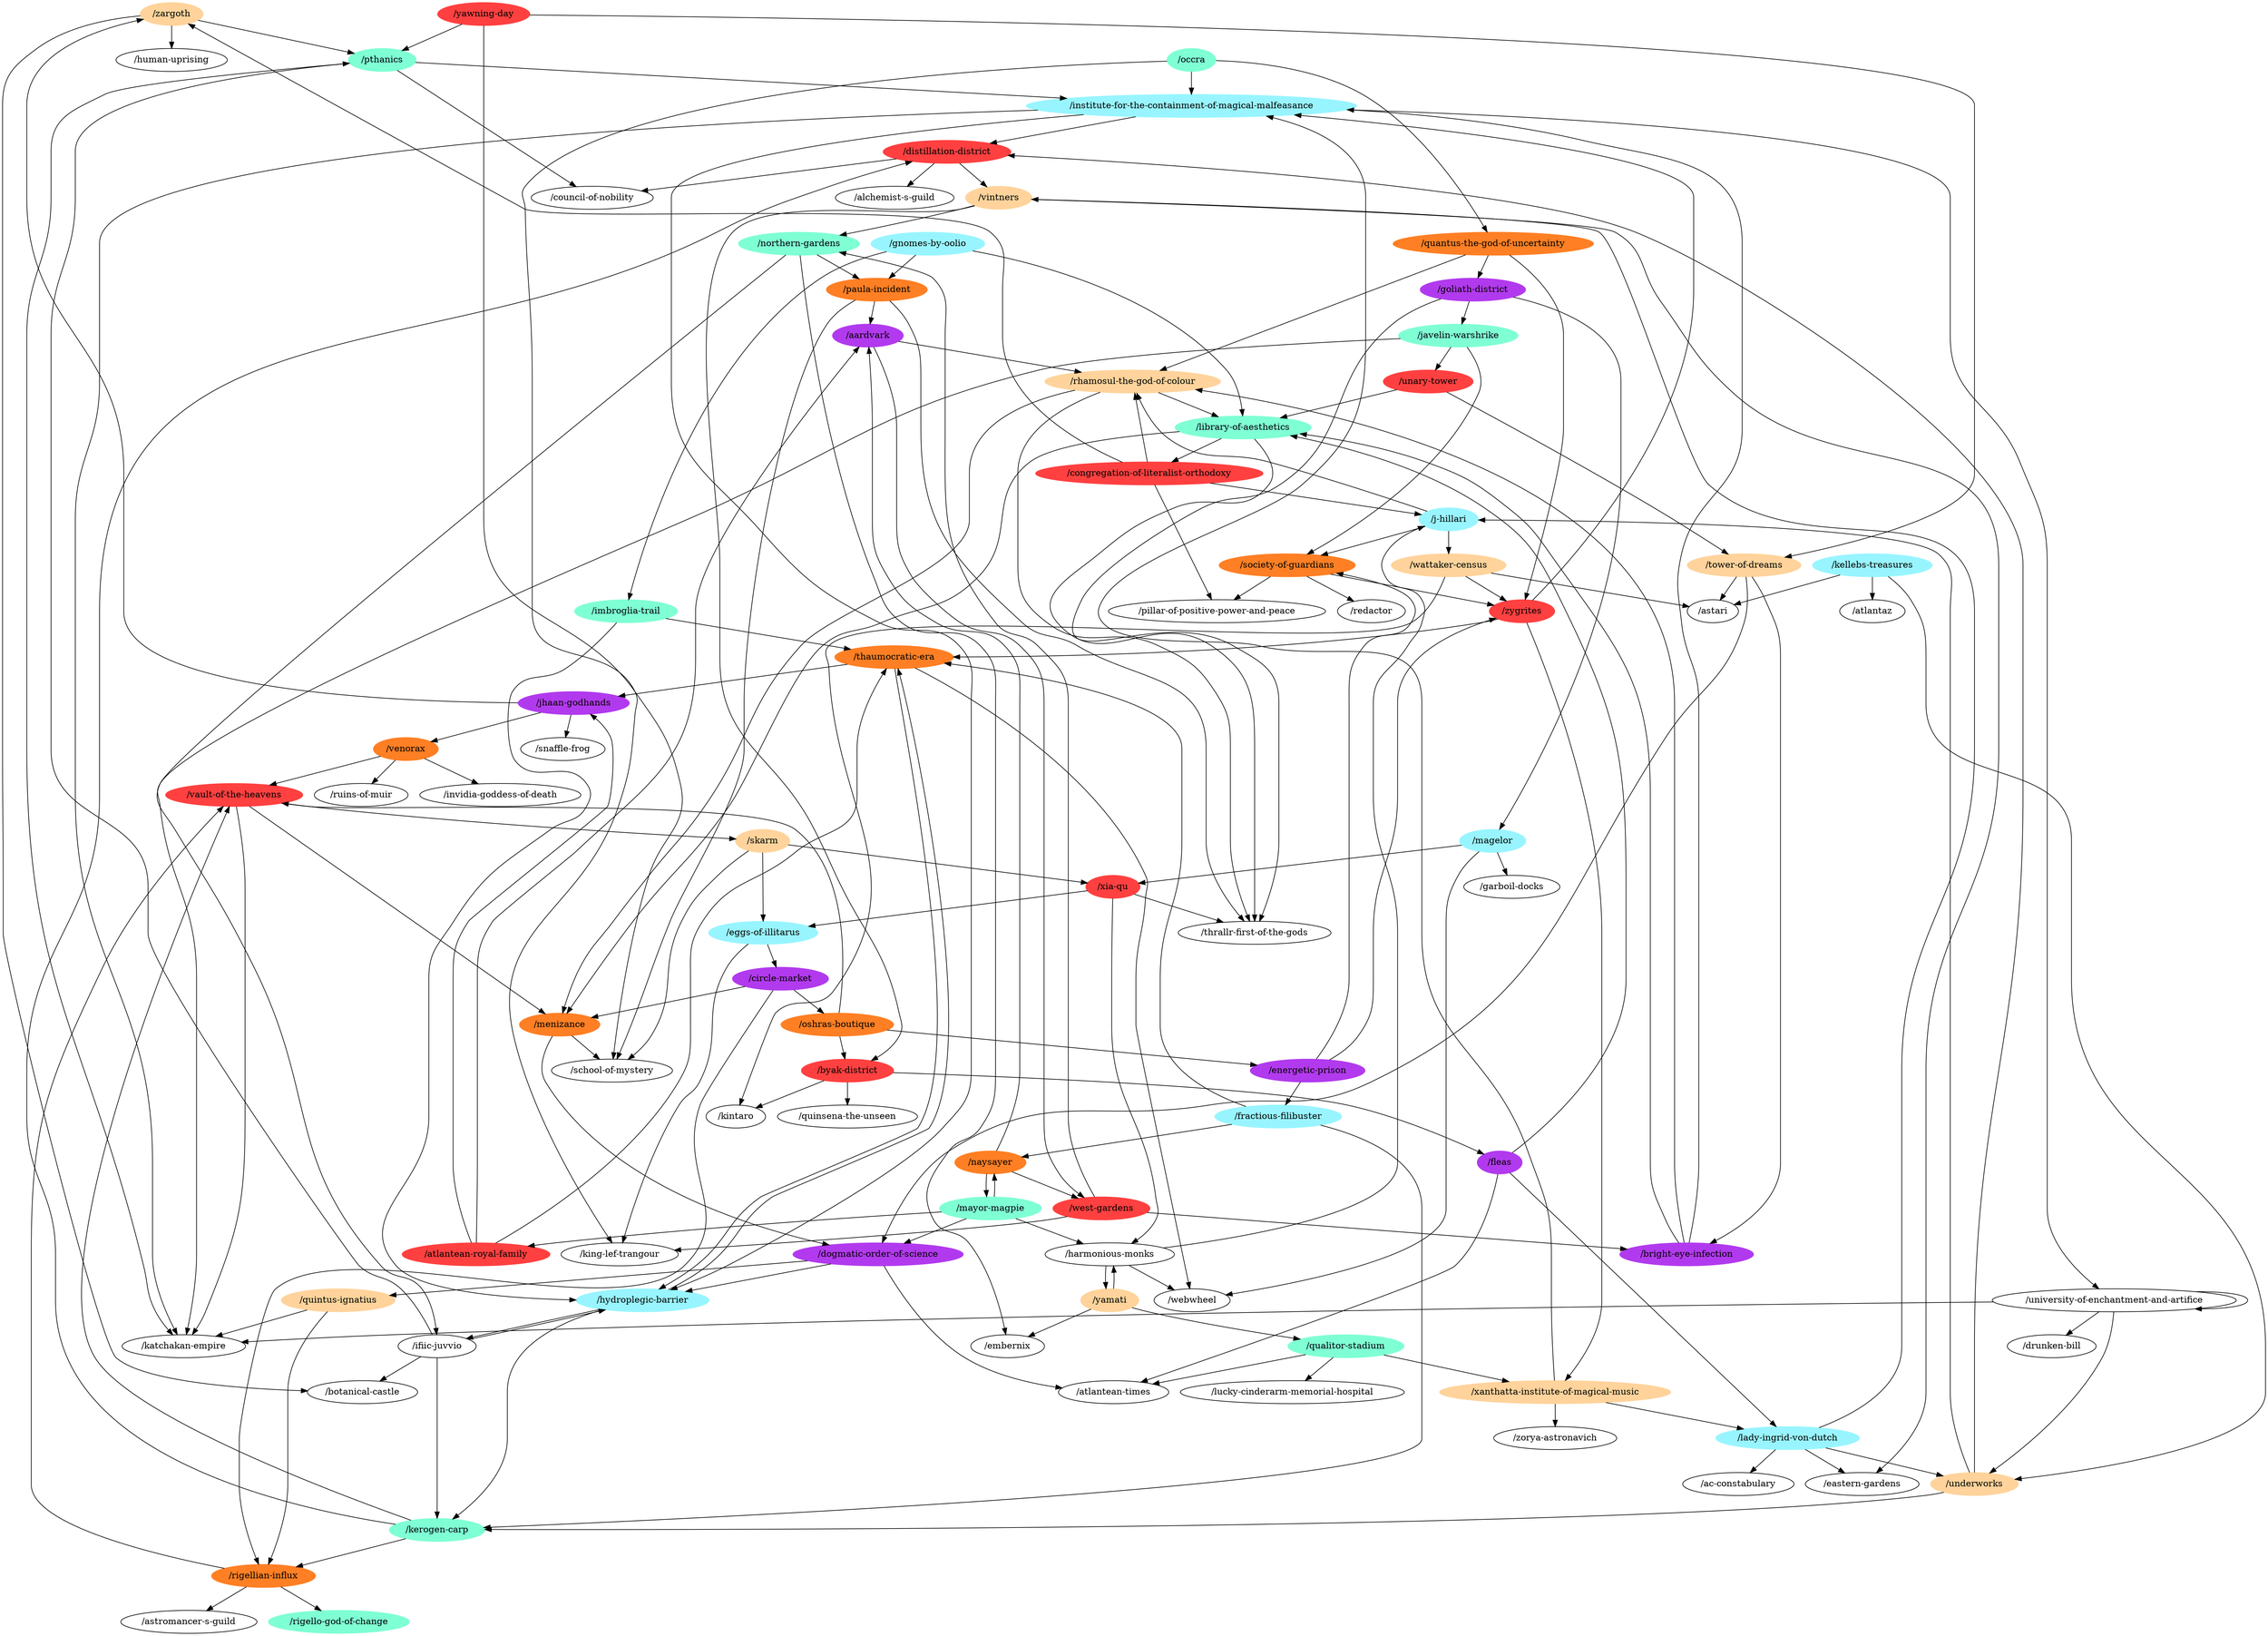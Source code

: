 digraph G {
"/botanical-castle";
"/occra" [color=aquamarine,style=filled];
"/underworks" [color=burlywood1,style=filled];
"/institute-for-the-containment-of-magical-malfeasance" [color=cadetblue1,style=filled];
"/j-hillari" [color=cadetblue1,style=filled];
"/thrallr-first-of-the-gods";
"/harmonious-monks";
"/unary-tower" [color=brown1,style=filled];
"/kerogen-carp" [color=aquamarine,style=filled];
"/goliath-district" [color=darkorchid2,style=filled];
"/atlantean-times";
"/zorya-astronavich";
"/snaffle-frog";
"/skarm" [color=burlywood1,style=filled];
"/redactor";
"/zargoth" [color=burlywood1,style=filled];
"/kintaro";
"/energetic-prison" [color=darkorchid2,style=filled];
"/javelin-warshrike" [color=aquamarine,style=filled];
"/school-of-mystery";
"/imbroglia-trail" [color=aquamarine,style=filled];
"/king-lef-trangour";
"/rhamosul-the-god-of-colour" [color=burlywood1,style=filled];
"/quinsena-the-unseen";
"/eggs-of-illitarus" [color=cadetblue1,style=filled];
"/quantus-the-god-of-uncertainty" [color=chocolate1,style=filled];
"/venorax" [color=chocolate1,style=filled];
"/distillation-district" [color=brown1,style=filled];
"/wattaker-census" [color=burlywood1,style=filled];
"/kellebs-treasures" [color=cadetblue1,style=filled];
"/paula-incident" [color=chocolate1,style=filled];
"/naysayer" [color=chocolate1,style=filled];
"/lady-ingrid-von-dutch" [color=cadetblue1,style=filled];
"/ifiic-juvvio";
"/northern-gardens" [color=aquamarine,style=filled];
"/quintus-ignatius" [color=burlywood1,style=filled];
"/human-uprising";
"/bright-eye-infection" [color=darkorchid2,style=filled];
"/society-of-guardians" [color=chocolate1,style=filled];
"/byak-district" [color=brown1,style=filled];
"/xanthatta-institute-of-magical-music" [color=burlywood1,style=filled];
"/vault-of-the-heavens" [color=brown1,style=filled];
"/jhaan-godhands" [color=darkorchid2,style=filled];
"/atlantaz";
"/west-gardens" [color=brown1,style=filled];
"/vintners" [color=burlywood1,style=filled];
"/xia-qu" [color=brown1,style=filled];
"/thaumocratic-era" [color=chocolate1,style=filled];
"/garboil-docks";
"/ac-constabulary";
"/pillar-of-positive-power-and-peace";
"/council-of-nobility";
"/mayor-magpie" [color=aquamarine,style=filled];
"/astari";
"/yamati" [color=burlywood1,style=filled];
"/yawning-day" [color=brown1,style=filled];
"/drunken-bill";
"/tower-of-dreams" [color=burlywood1,style=filled];
"/lucky-cinderarm-memorial-hospital";
"/eastern-gardens";
"/zygrites" [color=brown1,style=filled];
"/astromancer-s-guild";
"/atlantean-royal-family" [color=brown1,style=filled];
"/oshras-boutique" [color=chocolate1,style=filled];
"/fleas" [color=darkorchid2,style=filled];
"/rigello-god-of-change" [color=aquamarine,style=filled];
"/pthanics" [color=aquamarine,style=filled];
"/alchemist-s-guild";
"/embernix";
"/dogmatic-order-of-science" [color=darkorchid2,style=filled];
"/congregation-of-literalist-orthodoxy" [color=brown1,style=filled];
"/rigellian-influx" [color=chocolate1,style=filled];
"/fractious-filibuster" [color=cadetblue1,style=filled];
"/ruins-of-muir";
"/hydroplegic-barrier" [color=cadetblue1,style=filled];
"/gnomes-by-oolio" [color=cadetblue1,style=filled];
"/library-of-aesthetics" [color=aquamarine,style=filled];
"/circle-market" [color=darkorchid2,style=filled];
"/menizance" [color=chocolate1,style=filled];
"/qualitor-stadium" [color=aquamarine,style=filled];
"/magelor" [color=cadetblue1,style=filled];
"/university-of-enchantment-and-artifice";
"/webwheel";
"/invidia-goddess-of-death";
"/katchakan-empire";
"/aardvark" [color=darkorchid2,style=filled];
"/occra" -> "/institute-for-the-containment-of-magical-malfeasance";
"/occra" -> "/king-lef-trangour";
"/occra" -> "/quantus-the-god-of-uncertainty";
"/underworks" -> "/j-hillari";
"/underworks" -> "/kerogen-carp";
"/underworks" -> "/distillation-district";
"/institute-for-the-containment-of-magical-malfeasance" -> "/distillation-district";
"/institute-for-the-containment-of-magical-malfeasance" -> "/hydroplegic-barrier";
"/institute-for-the-containment-of-magical-malfeasance" -> "/university-of-enchantment-and-artifice";
"/institute-for-the-containment-of-magical-malfeasance" -> "/katchakan-empire";
"/j-hillari" -> "/rhamosul-the-god-of-colour";
"/j-hillari" -> "/wattaker-census";
"/j-hillari" -> "/society-of-guardians";
"/harmonious-monks" -> "/j-hillari";
"/harmonious-monks" -> "/yamati";
"/harmonious-monks" -> "/webwheel";
"/unary-tower" -> "/tower-of-dreams";
"/unary-tower" -> "/library-of-aesthetics";
"/kerogen-carp" -> "/distillation-district";
"/kerogen-carp" -> "/vault-of-the-heavens";
"/kerogen-carp" -> "/rigellian-influx";
"/goliath-district" -> "/thrallr-first-of-the-gods";
"/goliath-district" -> "/javelin-warshrike";
"/goliath-district" -> "/magelor";
"/skarm" -> "/school-of-mystery";
"/skarm" -> "/eggs-of-illitarus";
"/skarm" -> "/xia-qu";
"/zargoth" -> "/botanical-castle";
"/zargoth" -> "/human-uprising";
"/zargoth" -> "/pthanics";
"/energetic-prison" -> "/society-of-guardians";
"/energetic-prison" -> "/zygrites";
"/energetic-prison" -> "/fractious-filibuster";
"/javelin-warshrike" -> "/unary-tower";
"/javelin-warshrike" -> "/society-of-guardians";
"/javelin-warshrike" -> "/katchakan-empire";
"/imbroglia-trail" -> "/thaumocratic-era";
"/imbroglia-trail" -> "/hydroplegic-barrier";
"/rhamosul-the-god-of-colour" -> "/thrallr-first-of-the-gods";
"/rhamosul-the-god-of-colour" -> "/library-of-aesthetics";
"/rhamosul-the-god-of-colour" -> "/menizance";
"/eggs-of-illitarus" -> "/king-lef-trangour";
"/eggs-of-illitarus" -> "/circle-market";
"/quantus-the-god-of-uncertainty" -> "/goliath-district";
"/quantus-the-god-of-uncertainty" -> "/rhamosul-the-god-of-colour";
"/quantus-the-god-of-uncertainty" -> "/zygrites";
"/venorax" -> "/vault-of-the-heavens";
"/venorax" -> "/ruins-of-muir";
"/venorax" -> "/invidia-goddess-of-death";
"/distillation-district" -> "/vintners";
"/distillation-district" -> "/council-of-nobility";
"/distillation-district" -> "/alchemist-s-guild";
"/wattaker-census" -> "/kintaro";
"/wattaker-census" -> "/astari";
"/wattaker-census" -> "/zygrites";
"/kellebs-treasures" -> "/underworks";
"/kellebs-treasures" -> "/atlantaz";
"/kellebs-treasures" -> "/astari";
"/paula-incident" -> "/thrallr-first-of-the-gods";
"/paula-incident" -> "/school-of-mystery";
"/paula-incident" -> "/aardvark";
"/naysayer" -> "/west-gardens";
"/naysayer" -> "/mayor-magpie";
"/naysayer" -> "/aardvark";
"/lady-ingrid-von-dutch" -> "/underworks";
"/lady-ingrid-von-dutch" -> "/vintners";
"/lady-ingrid-von-dutch" -> "/ac-constabulary";
"/lady-ingrid-von-dutch" -> "/eastern-gardens";
"/ifiic-juvvio" -> "/botanical-castle";
"/ifiic-juvvio" -> "/kerogen-carp";
"/ifiic-juvvio" -> "/pthanics";
"/ifiic-juvvio" -> "/hydroplegic-barrier";
"/northern-gardens" -> "/paula-incident";
"/northern-gardens" -> "/ifiic-juvvio";
"/northern-gardens" -> "/embernix";
"/quintus-ignatius" -> "/rigellian-influx";
"/quintus-ignatius" -> "/katchakan-empire";
"/bright-eye-infection" -> "/institute-for-the-containment-of-magical-malfeasance";
"/bright-eye-infection" -> "/rhamosul-the-god-of-colour";
"/bright-eye-infection" -> "/library-of-aesthetics";
"/society-of-guardians" -> "/redactor";
"/society-of-guardians" -> "/pillar-of-positive-power-and-peace";
"/society-of-guardians" -> "/zygrites";
"/byak-district" -> "/kintaro";
"/byak-district" -> "/quinsena-the-unseen";
"/byak-district" -> "/fleas";
"/xanthatta-institute-of-magical-music" -> "/institute-for-the-containment-of-magical-malfeasance";
"/xanthatta-institute-of-magical-music" -> "/zorya-astronavich";
"/xanthatta-institute-of-magical-music" -> "/lady-ingrid-von-dutch";
"/vault-of-the-heavens" -> "/skarm";
"/vault-of-the-heavens" -> "/menizance";
"/vault-of-the-heavens" -> "/katchakan-empire";
"/jhaan-godhands" -> "/snaffle-frog";
"/jhaan-godhands" -> "/zargoth";
"/jhaan-godhands" -> "/venorax";
"/west-gardens" -> "/king-lef-trangour";
"/west-gardens" -> "/northern-gardens";
"/west-gardens" -> "/bright-eye-infection";
"/vintners" -> "/northern-gardens";
"/vintners" -> "/byak-district";
"/vintners" -> "/eastern-gardens";
"/xia-qu" -> "/thrallr-first-of-the-gods";
"/xia-qu" -> "/harmonious-monks";
"/xia-qu" -> "/eggs-of-illitarus";
"/thaumocratic-era" -> "/jhaan-godhands";
"/thaumocratic-era" -> "/hydroplegic-barrier";
"/thaumocratic-era" -> "/webwheel";
"/mayor-magpie" -> "/harmonious-monks";
"/mayor-magpie" -> "/naysayer";
"/mayor-magpie" -> "/atlantean-royal-family";
"/mayor-magpie" -> "/dogmatic-order-of-science";
"/yamati" -> "/harmonious-monks";
"/yamati" -> "/embernix";
"/yamati" -> "/qualitor-stadium";
"/yawning-day" -> "/school-of-mystery";
"/yawning-day" -> "/tower-of-dreams";
"/yawning-day" -> "/pthanics";
"/tower-of-dreams" -> "/bright-eye-infection";
"/tower-of-dreams" -> "/astari";
"/tower-of-dreams" -> "/dogmatic-order-of-science";
"/zygrites" -> "/institute-for-the-containment-of-magical-malfeasance";
"/zygrites" -> "/xanthatta-institute-of-magical-music";
"/zygrites" -> "/thaumocratic-era";
"/atlantean-royal-family" -> "/jhaan-godhands";
"/atlantean-royal-family" -> "/thaumocratic-era";
"/atlantean-royal-family" -> "/aardvark";
"/oshras-boutique" -> "/energetic-prison";
"/oshras-boutique" -> "/byak-district";
"/oshras-boutique" -> "/vault-of-the-heavens";
"/fleas" -> "/atlantean-times";
"/fleas" -> "/lady-ingrid-von-dutch";
"/fleas" -> "/library-of-aesthetics";
"/pthanics" -> "/institute-for-the-containment-of-magical-malfeasance";
"/pthanics" -> "/council-of-nobility";
"/pthanics" -> "/katchakan-empire";
"/dogmatic-order-of-science" -> "/atlantean-times";
"/dogmatic-order-of-science" -> "/quintus-ignatius";
"/dogmatic-order-of-science" -> "/hydroplegic-barrier";
"/congregation-of-literalist-orthodoxy" -> "/j-hillari";
"/congregation-of-literalist-orthodoxy" -> "/zargoth";
"/congregation-of-literalist-orthodoxy" -> "/rhamosul-the-god-of-colour";
"/congregation-of-literalist-orthodoxy" -> "/pillar-of-positive-power-and-peace";
"/rigellian-influx" -> "/vault-of-the-heavens";
"/rigellian-influx" -> "/astromancer-s-guild";
"/rigellian-influx" -> "/rigello-god-of-change";
"/fractious-filibuster" -> "/kerogen-carp";
"/fractious-filibuster" -> "/naysayer";
"/fractious-filibuster" -> "/thaumocratic-era";
"/hydroplegic-barrier" -> "/kerogen-carp";
"/hydroplegic-barrier" -> "/ifiic-juvvio";
"/hydroplegic-barrier" -> "/thaumocratic-era";
"/gnomes-by-oolio" -> "/imbroglia-trail";
"/gnomes-by-oolio" -> "/paula-incident";
"/gnomes-by-oolio" -> "/library-of-aesthetics";
"/library-of-aesthetics" -> "/thrallr-first-of-the-gods";
"/library-of-aesthetics" -> "/congregation-of-literalist-orthodoxy";
"/library-of-aesthetics" -> "/menizance";
"/circle-market" -> "/oshras-boutique";
"/circle-market" -> "/rigellian-influx";
"/circle-market" -> "/menizance";
"/menizance" -> "/school-of-mystery";
"/menizance" -> "/dogmatic-order-of-science";
"/qualitor-stadium" -> "/atlantean-times";
"/qualitor-stadium" -> "/xanthatta-institute-of-magical-music";
"/qualitor-stadium" -> "/lucky-cinderarm-memorial-hospital";
"/magelor" -> "/xia-qu";
"/magelor" -> "/garboil-docks";
"/magelor" -> "/webwheel";
"/university-of-enchantment-and-artifice" -> "/underworks";
"/university-of-enchantment-and-artifice" -> "/drunken-bill";
"/university-of-enchantment-and-artifice" -> "/university-of-enchantment-and-artifice";
"/university-of-enchantment-and-artifice" -> "/katchakan-empire";
"/aardvark" -> "/rhamosul-the-god-of-colour";
"/aardvark" -> "/west-gardens";
}
